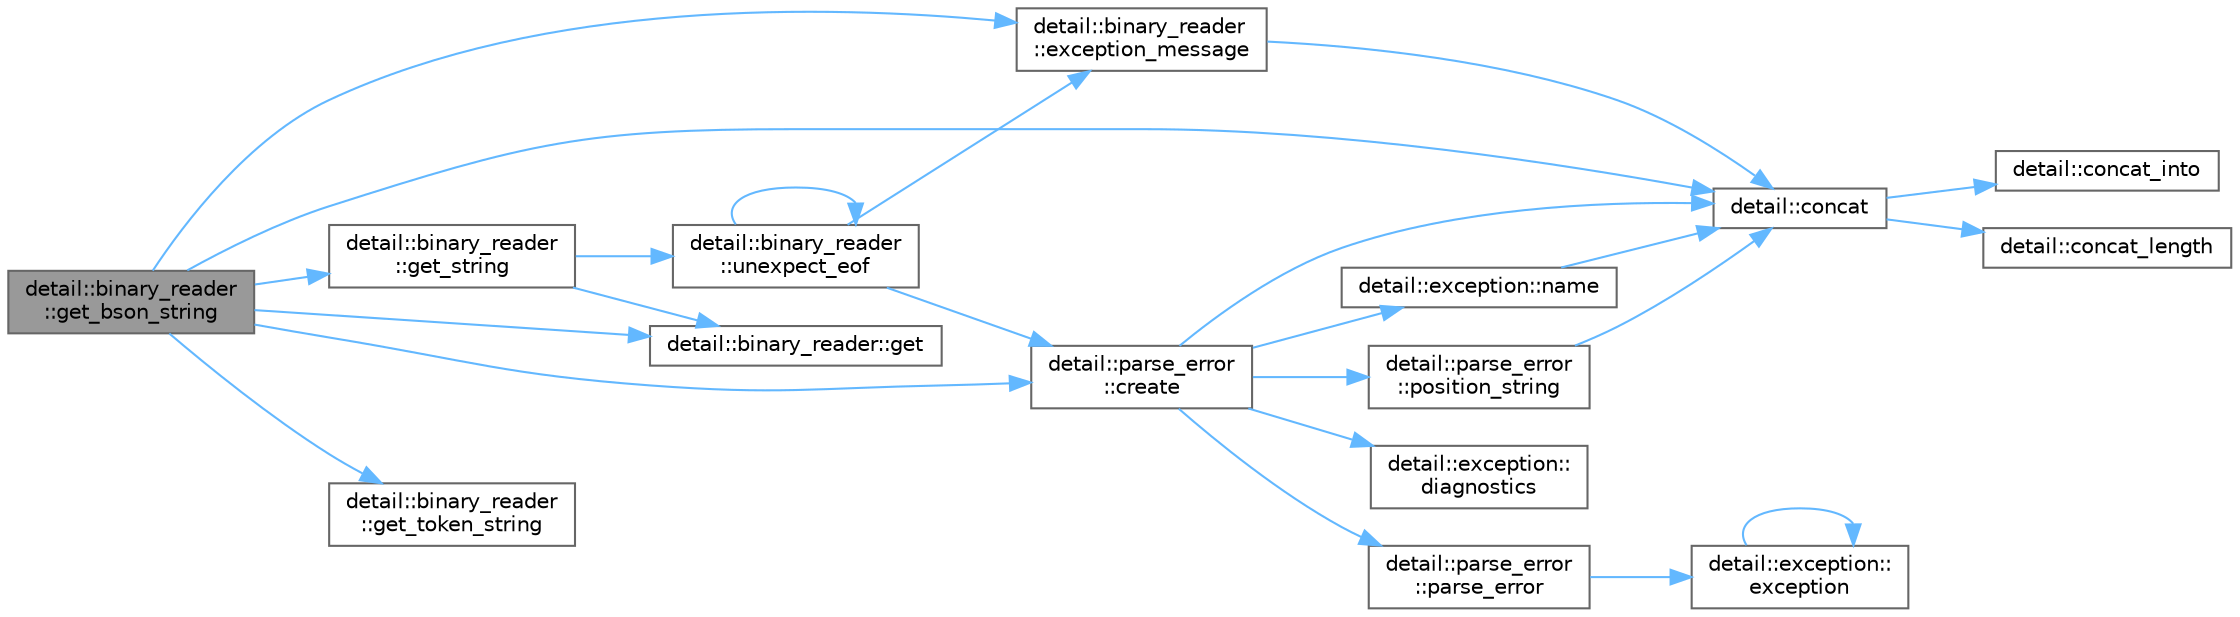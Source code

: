 digraph "detail::binary_reader::get_bson_string"
{
 // LATEX_PDF_SIZE
  bgcolor="transparent";
  edge [fontname=Helvetica,fontsize=10,labelfontname=Helvetica,labelfontsize=10];
  node [fontname=Helvetica,fontsize=10,shape=box,height=0.2,width=0.4];
  rankdir="LR";
  Node1 [id="Node000001",label="detail::binary_reader\l::get_bson_string",height=0.2,width=0.4,color="gray40", fillcolor="grey60", style="filled", fontcolor="black",tooltip="Parses a zero-terminated string of length len from the BSON input."];
  Node1 -> Node2 [id="edge24_Node000001_Node000002",color="steelblue1",style="solid",tooltip=" "];
  Node2 [id="Node000002",label="detail::concat",height=0.2,width=0.4,color="grey40", fillcolor="white", style="filled",URL="$namespacedetail.html#a266fb3d4bf633ad6c506434cc91164da",tooltip=" "];
  Node2 -> Node3 [id="edge25_Node000002_Node000003",color="steelblue1",style="solid",tooltip=" "];
  Node3 [id="Node000003",label="detail::concat_into",height=0.2,width=0.4,color="grey40", fillcolor="white", style="filled",URL="$namespacedetail.html#a89f967b745cf8df11ba9d59f93d97753",tooltip=" "];
  Node2 -> Node4 [id="edge26_Node000002_Node000004",color="steelblue1",style="solid",tooltip=" "];
  Node4 [id="Node000004",label="detail::concat_length",height=0.2,width=0.4,color="grey40", fillcolor="white", style="filled",URL="$namespacedetail.html#ac185140ed8c8fcc07a302a890b714b0d",tooltip=" "];
  Node1 -> Node5 [id="edge27_Node000001_Node000005",color="steelblue1",style="solid",tooltip=" "];
  Node5 [id="Node000005",label="detail::parse_error\l::create",height=0.2,width=0.4,color="grey40", fillcolor="white", style="filled",URL="$classdetail_1_1parse__error.html#a07046ea9f33d28f120af188ed674d6df",tooltip="create a parse error exception"];
  Node5 -> Node2 [id="edge28_Node000005_Node000002",color="steelblue1",style="solid",tooltip=" "];
  Node5 -> Node6 [id="edge29_Node000005_Node000006",color="steelblue1",style="solid",tooltip=" "];
  Node6 [id="Node000006",label="detail::exception::\ldiagnostics",height=0.2,width=0.4,color="grey40", fillcolor="white", style="filled",URL="$classdetail_1_1exception.html#a6b4a786b5c1c25dd3edaceb1bf2d5120",tooltip=" "];
  Node5 -> Node7 [id="edge30_Node000005_Node000007",color="steelblue1",style="solid",tooltip=" "];
  Node7 [id="Node000007",label="detail::exception::name",height=0.2,width=0.4,color="grey40", fillcolor="white", style="filled",URL="$classdetail_1_1exception.html#a8f1eb56b9964c8dd84d89d0da98d883b",tooltip=" "];
  Node7 -> Node2 [id="edge31_Node000007_Node000002",color="steelblue1",style="solid",tooltip=" "];
  Node5 -> Node8 [id="edge32_Node000005_Node000008",color="steelblue1",style="solid",tooltip=" "];
  Node8 [id="Node000008",label="detail::parse_error\l::parse_error",height=0.2,width=0.4,color="grey40", fillcolor="white", style="filled",URL="$classdetail_1_1parse__error.html#a7703a00cc97c4590e56254b62b479ff5",tooltip=" "];
  Node8 -> Node9 [id="edge33_Node000008_Node000009",color="steelblue1",style="solid",tooltip=" "];
  Node9 [id="Node000009",label="detail::exception::\lexception",height=0.2,width=0.4,color="grey40", fillcolor="white", style="filled",URL="$classdetail_1_1exception.html#a528d6bc77e88490bbb84cde2222b7ff0",tooltip=" "];
  Node9 -> Node9 [id="edge34_Node000009_Node000009",color="steelblue1",style="solid",tooltip=" "];
  Node5 -> Node10 [id="edge35_Node000005_Node000010",color="steelblue1",style="solid",tooltip=" "];
  Node10 [id="Node000010",label="detail::parse_error\l::position_string",height=0.2,width=0.4,color="grey40", fillcolor="white", style="filled",URL="$classdetail_1_1parse__error.html#a19cdccb06cba79d7b4efc51f501ced8b",tooltip=" "];
  Node10 -> Node2 [id="edge36_Node000010_Node000002",color="steelblue1",style="solid",tooltip=" "];
  Node1 -> Node11 [id="edge37_Node000001_Node000011",color="steelblue1",style="solid",tooltip=" "];
  Node11 [id="Node000011",label="detail::binary_reader\l::exception_message",height=0.2,width=0.4,color="grey40", fillcolor="white", style="filled",URL="$classdetail_1_1binary__reader.html#a39c740811882a0023f6386858a5d5270",tooltip=" "];
  Node11 -> Node2 [id="edge38_Node000011_Node000002",color="steelblue1",style="solid",tooltip=" "];
  Node1 -> Node12 [id="edge39_Node000001_Node000012",color="steelblue1",style="solid",tooltip=" "];
  Node12 [id="Node000012",label="detail::binary_reader::get",height=0.2,width=0.4,color="grey40", fillcolor="white", style="filled",URL="$classdetail_1_1binary__reader.html#a9aeb80d0dd19032e1b2128b3f093a794",tooltip="get next character from the input"];
  Node1 -> Node13 [id="edge40_Node000001_Node000013",color="steelblue1",style="solid",tooltip=" "];
  Node13 [id="Node000013",label="detail::binary_reader\l::get_string",height=0.2,width=0.4,color="grey40", fillcolor="white", style="filled",URL="$classdetail_1_1binary__reader.html#a0378b0788080dd6ba0eaaaa7aab855bf",tooltip="create a string by reading characters from the input"];
  Node13 -> Node12 [id="edge41_Node000013_Node000012",color="steelblue1",style="solid",tooltip=" "];
  Node13 -> Node14 [id="edge42_Node000013_Node000014",color="steelblue1",style="solid",tooltip=" "];
  Node14 [id="Node000014",label="detail::binary_reader\l::unexpect_eof",height=0.2,width=0.4,color="grey40", fillcolor="white", style="filled",URL="$classdetail_1_1binary__reader.html#a86d19cc231aae395395030fd8ae19fd5",tooltip=" "];
  Node14 -> Node5 [id="edge43_Node000014_Node000005",color="steelblue1",style="solid",tooltip=" "];
  Node14 -> Node11 [id="edge44_Node000014_Node000011",color="steelblue1",style="solid",tooltip=" "];
  Node14 -> Node14 [id="edge45_Node000014_Node000014",color="steelblue1",style="solid",tooltip=" "];
  Node1 -> Node15 [id="edge46_Node000001_Node000015",color="steelblue1",style="solid",tooltip=" "];
  Node15 [id="Node000015",label="detail::binary_reader\l::get_token_string",height=0.2,width=0.4,color="grey40", fillcolor="white", style="filled",URL="$classdetail_1_1binary__reader.html#a2ef89c65a295e23efa6d7363fafc84cc",tooltip=" "];
}
